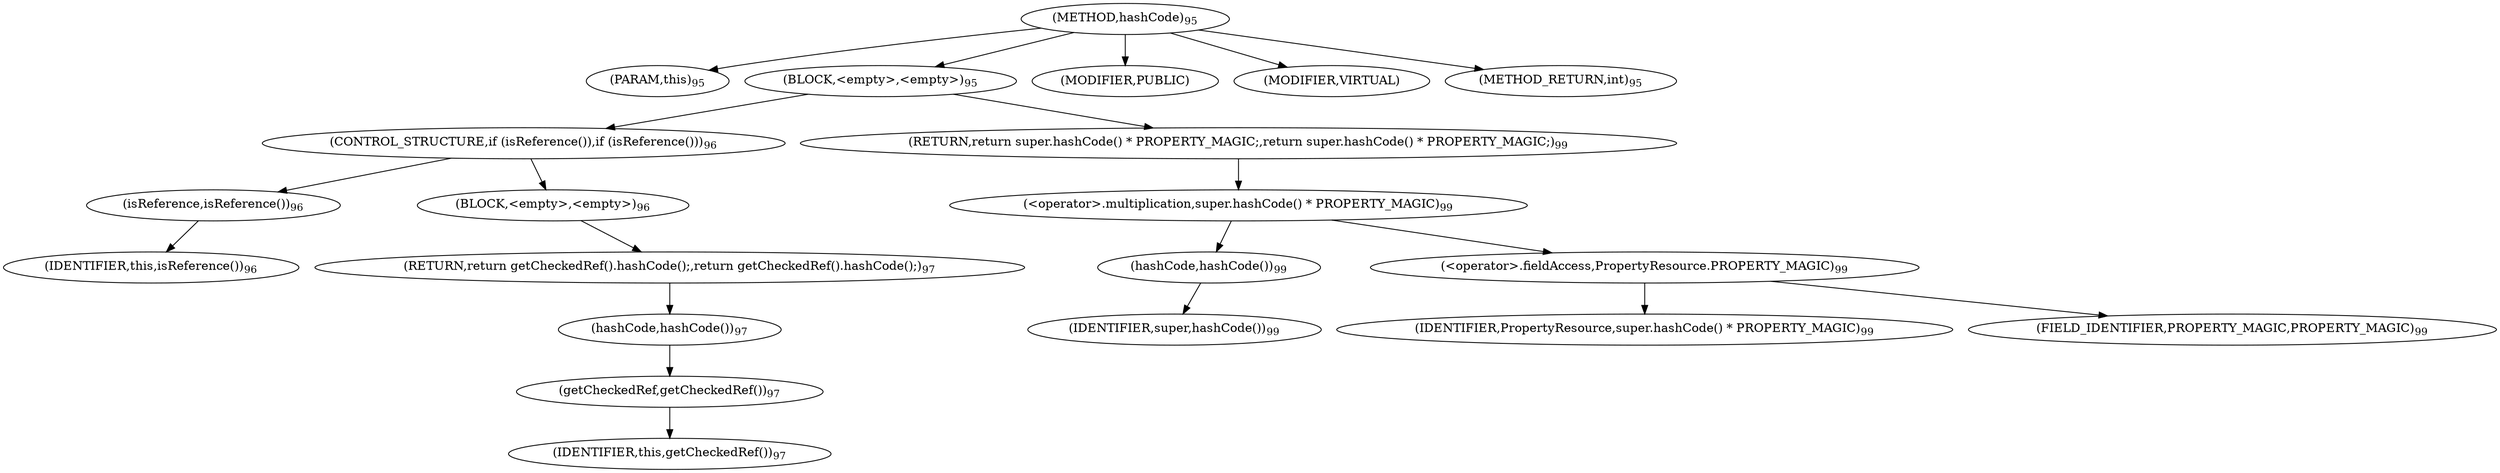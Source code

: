 digraph "hashCode" {  
"115" [label = <(METHOD,hashCode)<SUB>95</SUB>> ]
"19" [label = <(PARAM,this)<SUB>95</SUB>> ]
"116" [label = <(BLOCK,&lt;empty&gt;,&lt;empty&gt;)<SUB>95</SUB>> ]
"117" [label = <(CONTROL_STRUCTURE,if (isReference()),if (isReference()))<SUB>96</SUB>> ]
"118" [label = <(isReference,isReference())<SUB>96</SUB>> ]
"18" [label = <(IDENTIFIER,this,isReference())<SUB>96</SUB>> ]
"119" [label = <(BLOCK,&lt;empty&gt;,&lt;empty&gt;)<SUB>96</SUB>> ]
"120" [label = <(RETURN,return getCheckedRef().hashCode();,return getCheckedRef().hashCode();)<SUB>97</SUB>> ]
"121" [label = <(hashCode,hashCode())<SUB>97</SUB>> ]
"122" [label = <(getCheckedRef,getCheckedRef())<SUB>97</SUB>> ]
"20" [label = <(IDENTIFIER,this,getCheckedRef())<SUB>97</SUB>> ]
"123" [label = <(RETURN,return super.hashCode() * PROPERTY_MAGIC;,return super.hashCode() * PROPERTY_MAGIC;)<SUB>99</SUB>> ]
"124" [label = <(&lt;operator&gt;.multiplication,super.hashCode() * PROPERTY_MAGIC)<SUB>99</SUB>> ]
"125" [label = <(hashCode,hashCode())<SUB>99</SUB>> ]
"126" [label = <(IDENTIFIER,super,hashCode())<SUB>99</SUB>> ]
"127" [label = <(&lt;operator&gt;.fieldAccess,PropertyResource.PROPERTY_MAGIC)<SUB>99</SUB>> ]
"128" [label = <(IDENTIFIER,PropertyResource,super.hashCode() * PROPERTY_MAGIC)<SUB>99</SUB>> ]
"129" [label = <(FIELD_IDENTIFIER,PROPERTY_MAGIC,PROPERTY_MAGIC)<SUB>99</SUB>> ]
"130" [label = <(MODIFIER,PUBLIC)> ]
"131" [label = <(MODIFIER,VIRTUAL)> ]
"132" [label = <(METHOD_RETURN,int)<SUB>95</SUB>> ]
  "115" -> "19" 
  "115" -> "116" 
  "115" -> "130" 
  "115" -> "131" 
  "115" -> "132" 
  "116" -> "117" 
  "116" -> "123" 
  "117" -> "118" 
  "117" -> "119" 
  "118" -> "18" 
  "119" -> "120" 
  "120" -> "121" 
  "121" -> "122" 
  "122" -> "20" 
  "123" -> "124" 
  "124" -> "125" 
  "124" -> "127" 
  "125" -> "126" 
  "127" -> "128" 
  "127" -> "129" 
}
